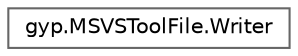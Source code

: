 digraph "Graphical Class Hierarchy"
{
 // LATEX_PDF_SIZE
  bgcolor="transparent";
  edge [fontname=Helvetica,fontsize=10,labelfontname=Helvetica,labelfontsize=10];
  node [fontname=Helvetica,fontsize=10,shape=box,height=0.2,width=0.4];
  rankdir="LR";
  Node0 [id="Node000000",label="gyp.MSVSToolFile.Writer",height=0.2,width=0.4,color="grey40", fillcolor="white", style="filled",URL="$classgyp_1_1_m_s_v_s_tool_file_1_1_writer.html",tooltip=" "];
}
